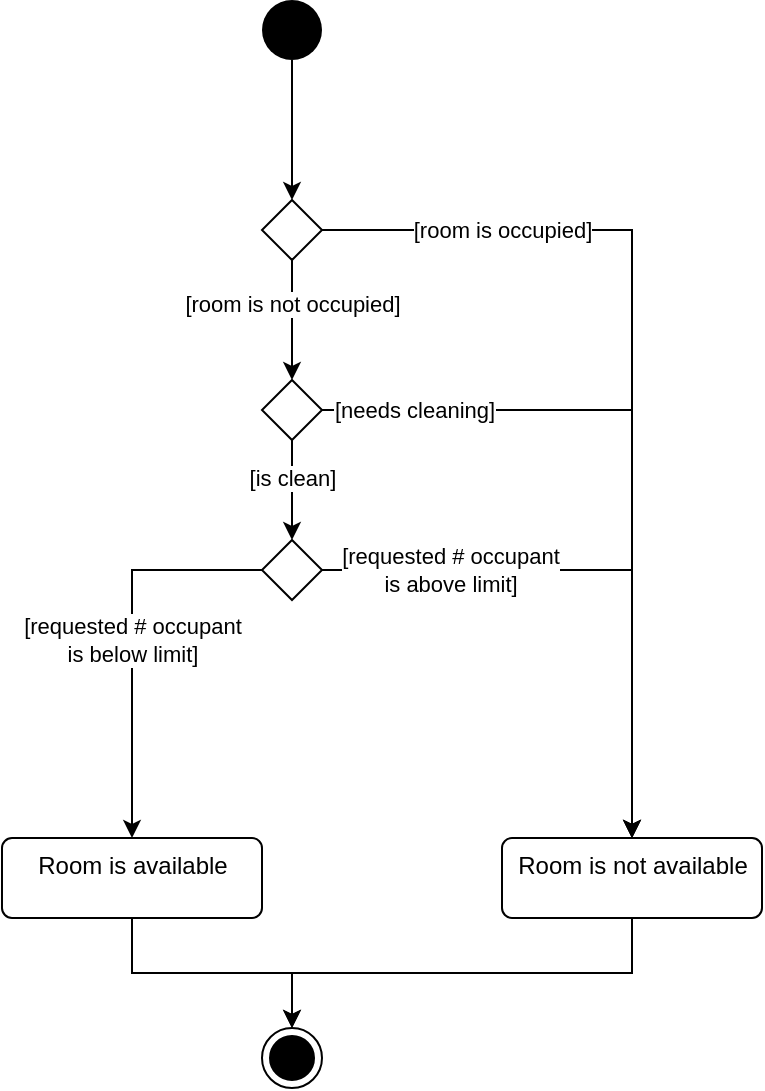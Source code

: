 <mxfile version="13.10.9" type="github"><diagram id="Eq40M6rrpWgejOHVeHma" name="Page-1"><mxGraphModel dx="1185" dy="662" grid="1" gridSize="10" guides="1" tooltips="1" connect="1" arrows="1" fold="1" page="1" pageScale="1" pageWidth="827" pageHeight="1169" math="0" shadow="0"><root><mxCell id="0"/><mxCell id="1" parent="0"/><mxCell id="70uJCVn-2gu60P8LcCFi-4" style="edgeStyle=orthogonalEdgeStyle;rounded=0;orthogonalLoop=1;jettySize=auto;html=1;exitX=0.5;exitY=1;exitDx=0;exitDy=0;entryX=0.5;entryY=0;entryDx=0;entryDy=0;" edge="1" parent="1" source="70uJCVn-2gu60P8LcCFi-1" target="70uJCVn-2gu60P8LcCFi-2"><mxGeometry relative="1" as="geometry"/></mxCell><mxCell id="70uJCVn-2gu60P8LcCFi-1" value="" style="ellipse;fillColor=#000000;strokeColor=none;" vertex="1" parent="1"><mxGeometry x="270" y="20" width="30" height="30" as="geometry"/></mxCell><mxCell id="70uJCVn-2gu60P8LcCFi-10" style="edgeStyle=orthogonalEdgeStyle;rounded=0;orthogonalLoop=1;jettySize=auto;html=1;exitX=1;exitY=0.5;exitDx=0;exitDy=0;" edge="1" parent="1" source="70uJCVn-2gu60P8LcCFi-2" target="70uJCVn-2gu60P8LcCFi-6"><mxGeometry relative="1" as="geometry"><mxPoint x="470" y="180" as="targetPoint"/></mxGeometry></mxCell><mxCell id="70uJCVn-2gu60P8LcCFi-12" value="[room is occupied]" style="edgeLabel;html=1;align=center;verticalAlign=middle;resizable=0;points=[];" vertex="1" connectable="0" parent="70uJCVn-2gu60P8LcCFi-10"><mxGeometry x="-0.488" y="1" relative="1" as="geometry"><mxPoint x="-27.5" y="1" as="offset"/></mxGeometry></mxCell><mxCell id="70uJCVn-2gu60P8LcCFi-11" style="edgeStyle=orthogonalEdgeStyle;rounded=0;orthogonalLoop=1;jettySize=auto;html=1;exitX=0.5;exitY=1;exitDx=0;exitDy=0;entryX=0.5;entryY=0;entryDx=0;entryDy=0;" edge="1" parent="1" source="70uJCVn-2gu60P8LcCFi-2" target="70uJCVn-2gu60P8LcCFi-14"><mxGeometry relative="1" as="geometry"><mxPoint x="285" y="210" as="targetPoint"/></mxGeometry></mxCell><mxCell id="70uJCVn-2gu60P8LcCFi-13" value="[room is not occupied]" style="edgeLabel;html=1;align=center;verticalAlign=middle;resizable=0;points=[];" vertex="1" connectable="0" parent="70uJCVn-2gu60P8LcCFi-11"><mxGeometry x="-0.27" relative="1" as="geometry"><mxPoint as="offset"/></mxGeometry></mxCell><mxCell id="70uJCVn-2gu60P8LcCFi-2" value="" style="rhombus;" vertex="1" parent="1"><mxGeometry x="270" y="120" width="30" height="30" as="geometry"/></mxCell><mxCell id="70uJCVn-2gu60P8LcCFi-8" style="edgeStyle=orthogonalEdgeStyle;rounded=0;orthogonalLoop=1;jettySize=auto;html=1;exitX=0.5;exitY=1;exitDx=0;exitDy=0;" edge="1" parent="1" source="70uJCVn-2gu60P8LcCFi-5" target="70uJCVn-2gu60P8LcCFi-7"><mxGeometry relative="1" as="geometry"/></mxCell><mxCell id="70uJCVn-2gu60P8LcCFi-5" value="Room is available" style="html=1;align=center;verticalAlign=top;rounded=1;absoluteArcSize=1;arcSize=10;dashed=0;" vertex="1" parent="1"><mxGeometry x="140" y="439" width="130" height="40" as="geometry"/></mxCell><mxCell id="70uJCVn-2gu60P8LcCFi-9" style="edgeStyle=orthogonalEdgeStyle;rounded=0;orthogonalLoop=1;jettySize=auto;html=1;exitX=0.5;exitY=1;exitDx=0;exitDy=0;" edge="1" parent="1" source="70uJCVn-2gu60P8LcCFi-6" target="70uJCVn-2gu60P8LcCFi-7"><mxGeometry relative="1" as="geometry"/></mxCell><mxCell id="70uJCVn-2gu60P8LcCFi-6" value="Room is not available" style="html=1;align=center;verticalAlign=top;rounded=1;absoluteArcSize=1;arcSize=10;dashed=0;" vertex="1" parent="1"><mxGeometry x="390" y="439" width="130" height="40" as="geometry"/></mxCell><mxCell id="70uJCVn-2gu60P8LcCFi-7" value="" style="ellipse;html=1;shape=endState;fillColor=#000000;strokeColor=#000000;" vertex="1" parent="1"><mxGeometry x="270" y="534" width="30" height="30" as="geometry"/></mxCell><mxCell id="70uJCVn-2gu60P8LcCFi-15" style="edgeStyle=orthogonalEdgeStyle;rounded=0;orthogonalLoop=1;jettySize=auto;html=1;exitX=1;exitY=0.5;exitDx=0;exitDy=0;" edge="1" parent="1" source="70uJCVn-2gu60P8LcCFi-14" target="70uJCVn-2gu60P8LcCFi-6"><mxGeometry relative="1" as="geometry"/></mxCell><mxCell id="70uJCVn-2gu60P8LcCFi-16" value="[needs cleaning]" style="edgeLabel;html=1;align=center;verticalAlign=middle;resizable=0;points=[];" vertex="1" connectable="0" parent="70uJCVn-2gu60P8LcCFi-15"><mxGeometry x="-0.752" relative="1" as="geometry"><mxPoint as="offset"/></mxGeometry></mxCell><mxCell id="70uJCVn-2gu60P8LcCFi-17" style="edgeStyle=orthogonalEdgeStyle;rounded=0;orthogonalLoop=1;jettySize=auto;html=1;exitX=0.5;exitY=1;exitDx=0;exitDy=0;entryX=0.5;entryY=0;entryDx=0;entryDy=0;" edge="1" parent="1" source="70uJCVn-2gu60P8LcCFi-14" target="70uJCVn-2gu60P8LcCFi-20"><mxGeometry relative="1" as="geometry"><mxPoint x="285" y="290" as="targetPoint"/></mxGeometry></mxCell><mxCell id="70uJCVn-2gu60P8LcCFi-18" value="[is clean]" style="edgeLabel;html=1;align=center;verticalAlign=middle;resizable=0;points=[];" vertex="1" connectable="0" parent="70uJCVn-2gu60P8LcCFi-17"><mxGeometry x="-0.674" relative="1" as="geometry"><mxPoint y="10.34" as="offset"/></mxGeometry></mxCell><mxCell id="70uJCVn-2gu60P8LcCFi-14" value="" style="rhombus;" vertex="1" parent="1"><mxGeometry x="270" y="210" width="30" height="30" as="geometry"/></mxCell><mxCell id="70uJCVn-2gu60P8LcCFi-21" style="edgeStyle=orthogonalEdgeStyle;rounded=0;orthogonalLoop=1;jettySize=auto;html=1;exitX=0;exitY=0.5;exitDx=0;exitDy=0;" edge="1" parent="1" source="70uJCVn-2gu60P8LcCFi-20" target="70uJCVn-2gu60P8LcCFi-5"><mxGeometry relative="1" as="geometry"/></mxCell><mxCell id="70uJCVn-2gu60P8LcCFi-24" value="[requested # occupant&lt;br&gt;is below limit]" style="edgeLabel;html=1;align=center;verticalAlign=middle;resizable=0;points=[];" vertex="1" connectable="0" parent="70uJCVn-2gu60P8LcCFi-21"><mxGeometry x="-0.248" y="-2" relative="1" as="geometry"><mxPoint x="2" y="25" as="offset"/></mxGeometry></mxCell><mxCell id="70uJCVn-2gu60P8LcCFi-22" style="edgeStyle=orthogonalEdgeStyle;rounded=0;orthogonalLoop=1;jettySize=auto;html=1;exitX=1;exitY=0.5;exitDx=0;exitDy=0;" edge="1" parent="1" source="70uJCVn-2gu60P8LcCFi-20" target="70uJCVn-2gu60P8LcCFi-6"><mxGeometry relative="1" as="geometry"/></mxCell><mxCell id="70uJCVn-2gu60P8LcCFi-23" value="[requested # occupant&lt;br&gt;is above limit]" style="edgeLabel;html=1;align=center;verticalAlign=middle;resizable=0;points=[];" vertex="1" connectable="0" parent="70uJCVn-2gu60P8LcCFi-22"><mxGeometry x="-0.766" y="-1" relative="1" as="geometry"><mxPoint x="30" y="-1.01" as="offset"/></mxGeometry></mxCell><mxCell id="70uJCVn-2gu60P8LcCFi-20" value="" style="rhombus;" vertex="1" parent="1"><mxGeometry x="270" y="290" width="30" height="30" as="geometry"/></mxCell></root></mxGraphModel></diagram></mxfile>